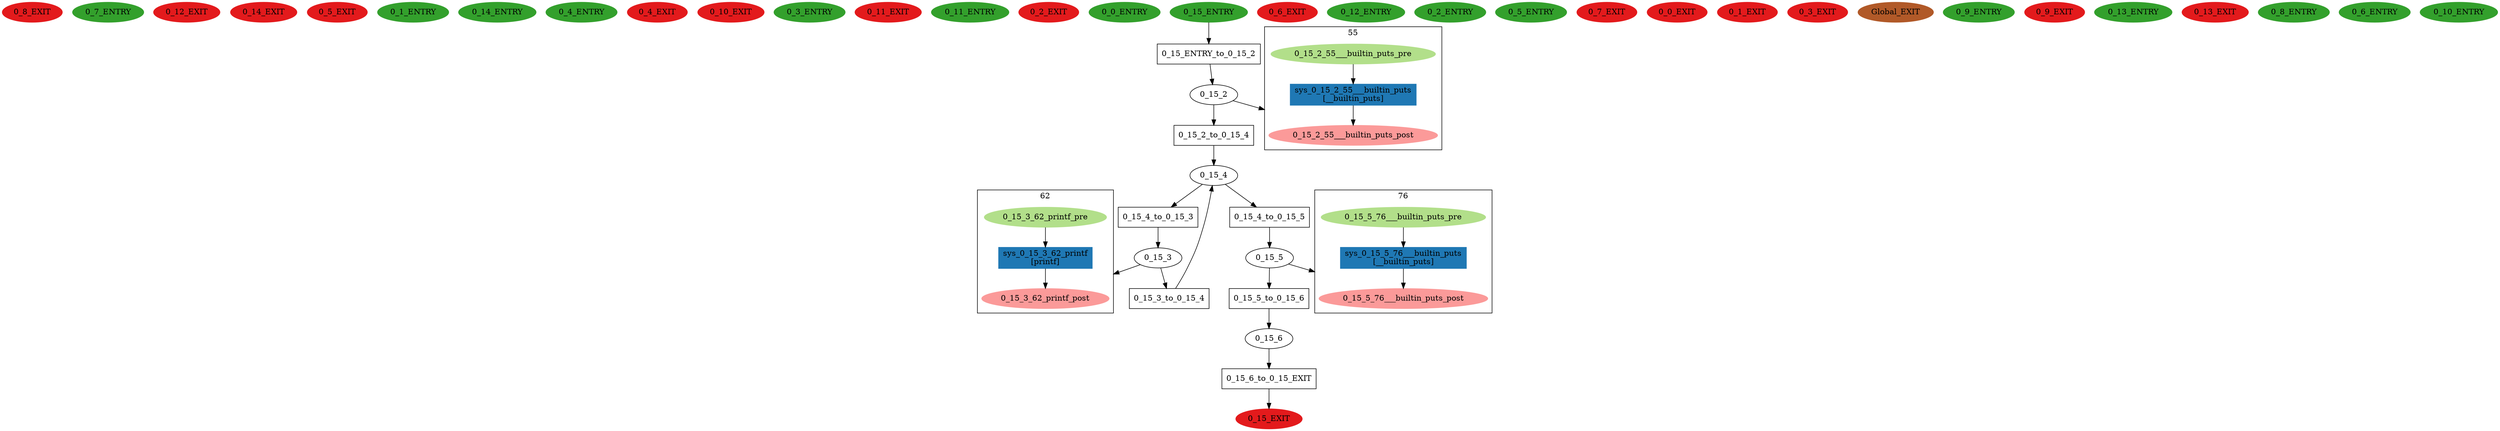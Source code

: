 digraph model { 
compound=true; 
node  [style="filled", colorscheme="paired12"];  "0_8_EXIT" [shape=ellipse, color=6, style=filled];
  "0_7_ENTRY" [shape=ellipse, color=4, style=filled];
  "0_12_EXIT" [shape=ellipse, color=6, style=filled];
  "0_14_EXIT" [shape=ellipse, color=6, style=filled];
  "0_5_EXIT" [shape=ellipse, color=6, style=filled];
  "0_1_ENTRY" [shape=ellipse, color=4, style=filled];
  "0_14_ENTRY" [shape=ellipse, color=4, style=filled];
  "0_4_ENTRY" [shape=ellipse, color=4, style=filled];
  "0_4_EXIT" [shape=ellipse, color=6, style=filled];
  "0_10_EXIT" [shape=ellipse, color=6, style=filled];
  "0_3_ENTRY" [shape=ellipse, color=4, style=filled];
  "0_11_EXIT" [shape=ellipse, color=6, style=filled];
  "0_11_ENTRY" [shape=ellipse, color=4, style=filled];
  "0_2_EXIT" [shape=ellipse, color=6, style=filled];
  "0_0_ENTRY" [shape=ellipse, color=4, style=filled];
  "0_15_ENTRY" [shape=ellipse, color=4, style=filled];
  "0_15_EXIT" [shape=ellipse, color=6, style=filled];
  "0_6_EXIT" [shape=ellipse, color=6, style=filled];
  "0_12_ENTRY" [shape=ellipse, color=4, style=filled];
  "0_2_ENTRY" [shape=ellipse, color=4, style=filled];
  "0_5_ENTRY" [shape=ellipse, color=4, style=filled];
  "0_7_EXIT" [shape=ellipse, color=6, style=filled];
  "0_0_EXIT" [shape=ellipse, color=6, style=filled];
  "0_1_EXIT" [shape=ellipse, color=6, style=filled];
  "0_3_EXIT" [shape=ellipse, color=6, style=filled];
  "0_15_2" [shape=ellipse, style=""];
subgraph "cluster_0_15_2_55" { 
label="55"  "0_15_2_55___builtin_puts_post" [shape=ellipse, style=""];
  "0_15_2_55___builtin_puts_pre" [shape=ellipse, style=""];
  "sys_0_15_2_55___builtin_puts" [shape=box, style=""];
  "sys_0_15_2_55___builtin_puts" [color=2, style=filled];
  "sys_0_15_2_55___builtin_puts" [label="sys_0_15_2_55___builtin_puts\n[__builtin_puts]"];
  "0_15_2_55___builtin_puts_pre" -> "sys_0_15_2_55___builtin_puts" [label="", arrowhead="normal"];
  "sys_0_15_2_55___builtin_puts" -> "0_15_2_55___builtin_puts_post" [label="", arrowhead="normal"];
}
  "0_15_2" -> "0_15_2_55___builtin_puts_post" [lhead="cluster_0_15_2_55"];
  "0_15_2_55___builtin_puts_pre" [color=3, style=filled];
  "0_15_2_55___builtin_puts_post" [color=5, style=filled];
  "0_15_3" [shape=ellipse, style=""];
subgraph "cluster_0_15_3_62" { 
label="62"  "0_15_3_62_printf_post" [shape=ellipse, style=""];
  "0_15_3_62_printf_pre" [shape=ellipse, style=""];
  "sys_0_15_3_62_printf" [shape=box, style=""];
  "sys_0_15_3_62_printf" [color=2, style=filled];
  "sys_0_15_3_62_printf" [label="sys_0_15_3_62_printf\n[printf]"];
  "0_15_3_62_printf_pre" -> "sys_0_15_3_62_printf" [label="", arrowhead="normal"];
  "sys_0_15_3_62_printf" -> "0_15_3_62_printf_post" [label="", arrowhead="normal"];
}
  "0_15_3" -> "0_15_3_62_printf_post" [lhead="cluster_0_15_3_62"];
  "0_15_3_62_printf_pre" [color=3, style=filled];
  "0_15_3_62_printf_post" [color=5, style=filled];
  "Global_EXIT" [shape=ellipse, color=12, style=filled];
  "0_9_ENTRY" [shape=ellipse, color=4, style=filled];
  "0_15_6" [shape=ellipse, style=""];
  "0_9_EXIT" [shape=ellipse, color=6, style=filled];
  "0_15_4" [shape=ellipse, style=""];
  "0_13_ENTRY" [shape=ellipse, color=4, style=filled];
  "0_15_5" [shape=ellipse, style=""];
subgraph "cluster_0_15_5_76" { 
label="76"  "0_15_5_76___builtin_puts_post" [shape=ellipse, style=""];
  "0_15_5_76___builtin_puts_pre" [shape=ellipse, style=""];
  "sys_0_15_5_76___builtin_puts" [shape=box, style=""];
  "sys_0_15_5_76___builtin_puts" [color=2, style=filled];
  "sys_0_15_5_76___builtin_puts" [label="sys_0_15_5_76___builtin_puts\n[__builtin_puts]"];
  "0_15_5_76___builtin_puts_pre" -> "sys_0_15_5_76___builtin_puts" [label="", arrowhead="normal"];
  "sys_0_15_5_76___builtin_puts" -> "0_15_5_76___builtin_puts_post" [label="", arrowhead="normal"];
}
  "0_15_5" -> "0_15_5_76___builtin_puts_post" [lhead="cluster_0_15_5_76"];
  "0_15_5_76___builtin_puts_pre" [color=3, style=filled];
  "0_15_5_76___builtin_puts_post" [color=5, style=filled];
  "0_13_EXIT" [shape=ellipse, color=6, style=filled];
  "0_8_ENTRY" [shape=ellipse, color=4, style=filled];
  "0_6_ENTRY" [shape=ellipse, color=4, style=filled];
  "0_10_ENTRY" [shape=ellipse, color=4, style=filled];
  "0_15_5_to_0_15_6" [shape=box, style=""];
  "0_15_5_to_0_15_6" [label="0_15_5_to_0_15_6\n"];
  "0_15_2_to_0_15_4" [shape=box, style=""];
  "0_15_2_to_0_15_4" [label="0_15_2_to_0_15_4\n"];
  "0_15_3_to_0_15_4" [shape=box, style=""];
  "0_15_3_to_0_15_4" [label="0_15_3_to_0_15_4\n"];
  "0_15_6_to_0_15_EXIT" [shape=box, style=""];
  "0_15_6_to_0_15_EXIT" [label="0_15_6_to_0_15_EXIT\n"];
  "0_15_4_to_0_15_3" [shape=box, style=""];
  "0_15_4_to_0_15_3" [label="0_15_4_to_0_15_3\n"];
  "0_15_4_to_0_15_5" [shape=box, style=""];
  "0_15_4_to_0_15_5" [label="0_15_4_to_0_15_5\n"];
  "0_15_ENTRY_to_0_15_2" [shape=box, style=""];
  "0_15_ENTRY_to_0_15_2" [label="0_15_ENTRY_to_0_15_2\n"];
  "0_15_5" -> "0_15_5_to_0_15_6" [label="", arrowhead="normal"];
  "0_15_3_to_0_15_4" -> "0_15_4" [label="", arrowhead="normal"];
  "0_15_5_to_0_15_6" -> "0_15_6" [label="", arrowhead="normal"];
  "0_15_ENTRY_to_0_15_2" -> "0_15_2" [label="", arrowhead="normal"];
  "0_15_4_to_0_15_3" -> "0_15_3" [label="", arrowhead="normal"];
  "0_15_6_to_0_15_EXIT" -> "0_15_EXIT" [label="", arrowhead="normal"];
  "0_15_3" -> "0_15_3_to_0_15_4" [label="", arrowhead="normal"];
  "0_15_2_to_0_15_4" -> "0_15_4" [label="", arrowhead="normal"];
  "0_15_4_to_0_15_5" -> "0_15_5" [label="", arrowhead="normal"];
  "0_15_4" -> "0_15_4_to_0_15_5" [label="", arrowhead="normal"];
  "0_15_ENTRY" -> "0_15_ENTRY_to_0_15_2" [label="", arrowhead="normal"];
  "0_15_6" -> "0_15_6_to_0_15_EXIT" [label="", arrowhead="normal"];
  "0_15_4" -> "0_15_4_to_0_15_3" [label="", arrowhead="normal"];
  "0_15_2" -> "0_15_2_to_0_15_4" [label="", arrowhead="normal"];
}
